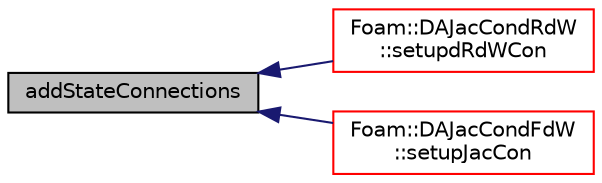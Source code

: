 digraph "addStateConnections"
{
  bgcolor="transparent";
  edge [fontname="Helvetica",fontsize="10",labelfontname="Helvetica",labelfontsize="10"];
  node [fontname="Helvetica",fontsize="10",shape=record];
  rankdir="LR";
  Node104 [label="addStateConnections",height=0.2,width=0.4,color="black", fillcolor="grey75", style="filled", fontcolor="black"];
  Node104 -> Node105 [dir="back",color="midnightblue",fontsize="10",style="solid",fontname="Helvetica"];
  Node105 [label="Foam::DAJacCondRdW\l::setupdRdWCon",height=0.2,width=0.4,color="red",URL="$classFoam_1_1DAJacCondRdW.html#a6320c97a80c467a388c3a88fdcd31eb3"];
  Node104 -> Node109 [dir="back",color="midnightblue",fontsize="10",style="solid",fontname="Helvetica"];
  Node109 [label="Foam::DAJacCondFdW\l::setupJacCon",height=0.2,width=0.4,color="red",URL="$classFoam_1_1DAJacCondFdW.html#a38665183153112bc58257039d500089c",tooltip="assign 1 to all non-zero elements for the Jacobian connecitivyt matrix "];
}

